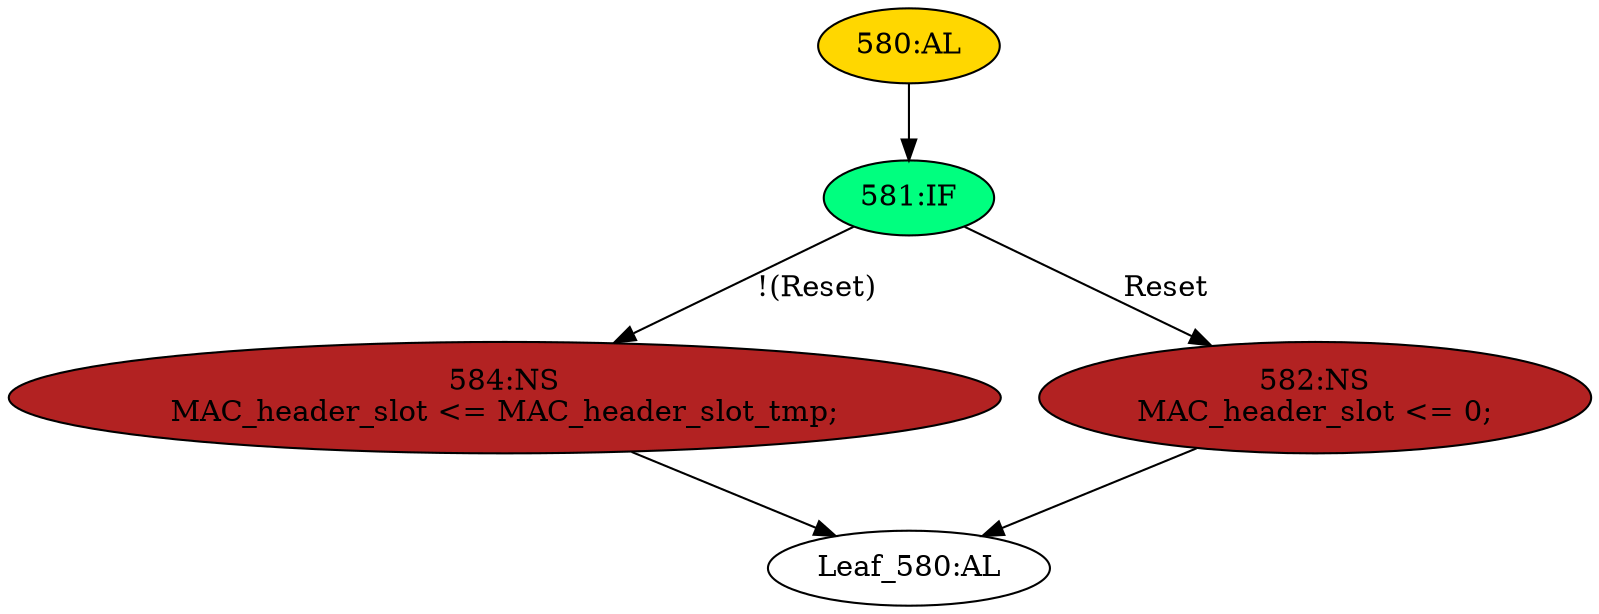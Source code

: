 strict digraph "" {
	node [label="\N"];
	"580:AL"	 [ast="<pyverilog.vparser.ast.Always object at 0x7f104a539d90>",
		clk_sens=True,
		fillcolor=gold,
		label="580:AL",
		sens="['Clk', 'Reset']",
		statements="[]",
		style=filled,
		typ=Always,
		use_var="['Reset', 'MAC_header_slot_tmp']"];
	"581:IF"	 [ast="<pyverilog.vparser.ast.IfStatement object at 0x7f104a539f10>",
		fillcolor=springgreen,
		label="581:IF",
		statements="[]",
		style=filled,
		typ=IfStatement];
	"580:AL" -> "581:IF"	 [cond="[]",
		lineno=None];
	"584:NS"	 [ast="<pyverilog.vparser.ast.NonblockingSubstitution object at 0x7f104a539f50>",
		fillcolor=firebrick,
		label="584:NS
MAC_header_slot <= MAC_header_slot_tmp;",
		statements="[<pyverilog.vparser.ast.NonblockingSubstitution object at 0x7f104a539f50>]",
		style=filled,
		typ=NonblockingSubstitution];
	"581:IF" -> "584:NS"	 [cond="['Reset']",
		label="!(Reset)",
		lineno=581];
	"582:NS"	 [ast="<pyverilog.vparser.ast.NonblockingSubstitution object at 0x7f104a522110>",
		fillcolor=firebrick,
		label="582:NS
MAC_header_slot <= 0;",
		statements="[<pyverilog.vparser.ast.NonblockingSubstitution object at 0x7f104a522110>]",
		style=filled,
		typ=NonblockingSubstitution];
	"581:IF" -> "582:NS"	 [cond="['Reset']",
		label=Reset,
		lineno=581];
	"Leaf_580:AL"	 [def_var="['MAC_header_slot']",
		label="Leaf_580:AL"];
	"584:NS" -> "Leaf_580:AL"	 [cond="[]",
		lineno=None];
	"582:NS" -> "Leaf_580:AL"	 [cond="[]",
		lineno=None];
}
